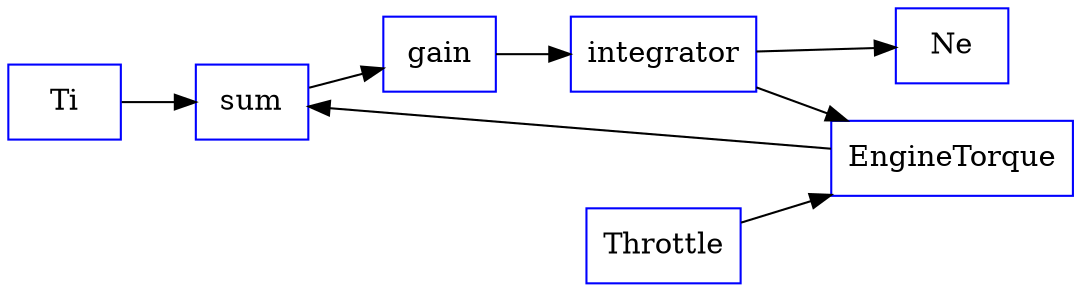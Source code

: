 digraph engine {                 
rankdir="LR"                                     
node [shape=box, color=blue]                     
   Ti -> sum;          
   EngineTorque -> sum;       
   sum -> gain;  
   gain -> integrator;        
   integrator -> Ne;            
   integrator -> EngineTorque;
   Throttle -> EngineTorque; 
}                                                
